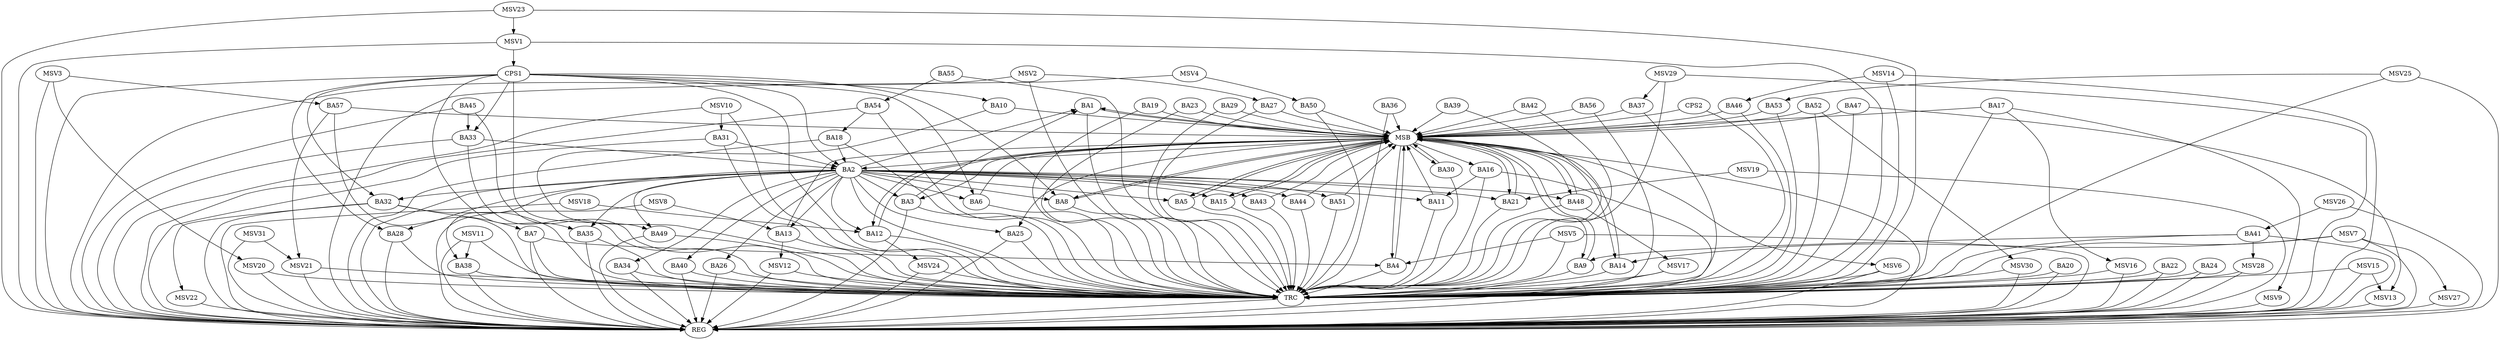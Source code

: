 strict digraph G {
  BA1 [ label="BA1" ];
  BA2 [ label="BA2" ];
  BA3 [ label="BA3" ];
  BA4 [ label="BA4" ];
  BA5 [ label="BA5" ];
  BA6 [ label="BA6" ];
  BA7 [ label="BA7" ];
  BA8 [ label="BA8" ];
  BA9 [ label="BA9" ];
  BA10 [ label="BA10" ];
  BA11 [ label="BA11" ];
  BA12 [ label="BA12" ];
  BA13 [ label="BA13" ];
  BA14 [ label="BA14" ];
  BA15 [ label="BA15" ];
  BA16 [ label="BA16" ];
  BA17 [ label="BA17" ];
  BA18 [ label="BA18" ];
  BA19 [ label="BA19" ];
  BA20 [ label="BA20" ];
  BA21 [ label="BA21" ];
  BA22 [ label="BA22" ];
  BA23 [ label="BA23" ];
  BA24 [ label="BA24" ];
  BA25 [ label="BA25" ];
  BA26 [ label="BA26" ];
  BA27 [ label="BA27" ];
  BA28 [ label="BA28" ];
  BA29 [ label="BA29" ];
  BA30 [ label="BA30" ];
  BA31 [ label="BA31" ];
  BA32 [ label="BA32" ];
  BA33 [ label="BA33" ];
  BA34 [ label="BA34" ];
  BA35 [ label="BA35" ];
  BA36 [ label="BA36" ];
  BA37 [ label="BA37" ];
  BA38 [ label="BA38" ];
  BA39 [ label="BA39" ];
  BA40 [ label="BA40" ];
  BA41 [ label="BA41" ];
  BA42 [ label="BA42" ];
  BA43 [ label="BA43" ];
  BA44 [ label="BA44" ];
  BA45 [ label="BA45" ];
  BA46 [ label="BA46" ];
  BA47 [ label="BA47" ];
  BA48 [ label="BA48" ];
  BA49 [ label="BA49" ];
  BA50 [ label="BA50" ];
  BA51 [ label="BA51" ];
  BA52 [ label="BA52" ];
  BA53 [ label="BA53" ];
  BA54 [ label="BA54" ];
  BA55 [ label="BA55" ];
  BA56 [ label="BA56" ];
  BA57 [ label="BA57" ];
  CPS1 [ label="CPS1" ];
  CPS2 [ label="CPS2" ];
  REG [ label="REG" ];
  MSB [ label="MSB" ];
  TRC [ label="TRC" ];
  MSV1 [ label="MSV1" ];
  MSV2 [ label="MSV2" ];
  MSV3 [ label="MSV3" ];
  MSV4 [ label="MSV4" ];
  MSV5 [ label="MSV5" ];
  MSV6 [ label="MSV6" ];
  MSV7 [ label="MSV7" ];
  MSV8 [ label="MSV8" ];
  MSV9 [ label="MSV9" ];
  MSV10 [ label="MSV10" ];
  MSV11 [ label="MSV11" ];
  MSV12 [ label="MSV12" ];
  MSV13 [ label="MSV13" ];
  MSV14 [ label="MSV14" ];
  MSV15 [ label="MSV15" ];
  MSV16 [ label="MSV16" ];
  MSV17 [ label="MSV17" ];
  MSV18 [ label="MSV18" ];
  MSV19 [ label="MSV19" ];
  MSV20 [ label="MSV20" ];
  MSV21 [ label="MSV21" ];
  MSV22 [ label="MSV22" ];
  MSV23 [ label="MSV23" ];
  MSV24 [ label="MSV24" ];
  MSV25 [ label="MSV25" ];
  MSV26 [ label="MSV26" ];
  MSV27 [ label="MSV27" ];
  MSV28 [ label="MSV28" ];
  MSV29 [ label="MSV29" ];
  MSV30 [ label="MSV30" ];
  MSV31 [ label="MSV31" ];
  BA2 -> BA1;
  BA3 -> BA1;
  BA7 -> BA4;
  BA16 -> BA11;
  BA18 -> BA2;
  BA31 -> BA2;
  BA32 -> BA7;
  BA33 -> BA2;
  BA41 -> BA9;
  BA45 -> BA33;
  BA54 -> BA18;
  BA55 -> BA54;
  CPS1 -> BA2;
  CPS1 -> BA8;
  CPS1 -> BA6;
  CPS1 -> BA49;
  CPS1 -> BA32;
  CPS1 -> BA33;
  CPS1 -> BA10;
  CPS1 -> BA35;
  CPS1 -> BA28;
  BA2 -> REG;
  BA3 -> REG;
  BA7 -> REG;
  BA16 -> REG;
  BA18 -> REG;
  BA20 -> REG;
  BA22 -> REG;
  BA24 -> REG;
  BA25 -> REG;
  BA26 -> REG;
  BA28 -> REG;
  BA31 -> REG;
  BA32 -> REG;
  BA33 -> REG;
  BA34 -> REG;
  BA35 -> REG;
  BA38 -> REG;
  BA40 -> REG;
  BA41 -> REG;
  BA45 -> REG;
  BA49 -> REG;
  BA54 -> REG;
  CPS1 -> REG;
  BA1 -> MSB;
  MSB -> BA2;
  MSB -> REG;
  BA4 -> MSB;
  BA5 -> MSB;
  BA6 -> MSB;
  MSB -> BA4;
  BA8 -> MSB;
  BA9 -> MSB;
  MSB -> BA5;
  BA10 -> MSB;
  BA11 -> MSB;
  MSB -> BA8;
  BA12 -> MSB;
  BA13 -> MSB;
  MSB -> BA1;
  BA14 -> MSB;
  BA15 -> MSB;
  MSB -> BA14;
  BA17 -> MSB;
  BA19 -> MSB;
  BA21 -> MSB;
  MSB -> BA15;
  BA23 -> MSB;
  MSB -> BA3;
  BA27 -> MSB;
  BA29 -> MSB;
  BA30 -> MSB;
  MSB -> BA25;
  BA36 -> MSB;
  BA37 -> MSB;
  MSB -> BA9;
  BA39 -> MSB;
  BA42 -> MSB;
  BA43 -> MSB;
  BA44 -> MSB;
  MSB -> BA12;
  BA46 -> MSB;
  MSB -> BA30;
  BA47 -> MSB;
  BA48 -> MSB;
  BA50 -> MSB;
  MSB -> BA48;
  BA51 -> MSB;
  MSB -> BA16;
  BA52 -> MSB;
  BA53 -> MSB;
  BA56 -> MSB;
  BA57 -> MSB;
  CPS2 -> MSB;
  MSB -> BA21;
  BA1 -> TRC;
  BA2 -> TRC;
  BA3 -> TRC;
  BA4 -> TRC;
  BA5 -> TRC;
  BA6 -> TRC;
  BA7 -> TRC;
  BA8 -> TRC;
  BA9 -> TRC;
  BA10 -> TRC;
  BA11 -> TRC;
  BA12 -> TRC;
  BA13 -> TRC;
  BA14 -> TRC;
  BA15 -> TRC;
  BA16 -> TRC;
  BA17 -> TRC;
  BA18 -> TRC;
  BA19 -> TRC;
  BA20 -> TRC;
  BA21 -> TRC;
  BA22 -> TRC;
  BA23 -> TRC;
  BA24 -> TRC;
  BA25 -> TRC;
  BA26 -> TRC;
  BA27 -> TRC;
  BA28 -> TRC;
  BA29 -> TRC;
  BA30 -> TRC;
  BA31 -> TRC;
  BA32 -> TRC;
  BA33 -> TRC;
  BA34 -> TRC;
  BA35 -> TRC;
  BA36 -> TRC;
  BA37 -> TRC;
  BA38 -> TRC;
  BA39 -> TRC;
  BA40 -> TRC;
  BA41 -> TRC;
  BA42 -> TRC;
  BA43 -> TRC;
  BA44 -> TRC;
  BA45 -> TRC;
  BA46 -> TRC;
  BA47 -> TRC;
  BA48 -> TRC;
  BA49 -> TRC;
  BA50 -> TRC;
  BA51 -> TRC;
  BA52 -> TRC;
  BA53 -> TRC;
  BA54 -> TRC;
  BA55 -> TRC;
  BA56 -> TRC;
  BA57 -> TRC;
  CPS1 -> TRC;
  CPS2 -> TRC;
  TRC -> REG;
  BA2 -> BA21;
  BA2 -> BA43;
  BA2 -> BA13;
  BA2 -> BA25;
  BA2 -> BA44;
  BA2 -> BA40;
  BA2 -> BA28;
  BA2 -> BA32;
  BA2 -> BA35;
  BA2 -> BA15;
  BA2 -> BA11;
  BA2 -> BA6;
  BA2 -> BA26;
  BA2 -> BA38;
  BA2 -> BA8;
  BA2 -> BA49;
  BA2 -> BA51;
  BA2 -> BA34;
  BA2 -> BA5;
  BA2 -> BA48;
  BA2 -> BA12;
  BA2 -> BA3;
  MSV1 -> CPS1;
  MSV1 -> REG;
  MSV1 -> TRC;
  MSV2 -> BA27;
  MSV2 -> REG;
  MSV2 -> TRC;
  MSV3 -> BA57;
  MSV3 -> REG;
  MSV4 -> BA50;
  MSV4 -> REG;
  MSV5 -> BA4;
  MSV5 -> REG;
  MSV5 -> TRC;
  MSB -> MSV6;
  MSV6 -> REG;
  MSV6 -> TRC;
  MSV7 -> BA14;
  MSV7 -> REG;
  MSV7 -> TRC;
  MSV8 -> BA13;
  MSV8 -> REG;
  BA17 -> MSV9;
  MSV9 -> REG;
  MSV10 -> BA31;
  MSV10 -> REG;
  MSV10 -> TRC;
  MSV11 -> BA38;
  MSV11 -> REG;
  MSV11 -> TRC;
  BA13 -> MSV12;
  MSV12 -> REG;
  MSV12 -> TRC;
  BA47 -> MSV13;
  MSV13 -> REG;
  MSV14 -> BA46;
  MSV14 -> REG;
  MSV14 -> TRC;
  MSV15 -> MSV13;
  MSV15 -> REG;
  MSV15 -> TRC;
  BA17 -> MSV16;
  MSV16 -> REG;
  MSV16 -> TRC;
  BA48 -> MSV17;
  MSV17 -> REG;
  MSV17 -> TRC;
  MSV18 -> BA12;
  MSV18 -> REG;
  MSV19 -> BA21;
  MSV19 -> REG;
  MSV3 -> MSV20;
  MSV20 -> REG;
  MSV20 -> TRC;
  BA57 -> MSV21;
  MSV21 -> REG;
  MSV21 -> TRC;
  BA32 -> MSV22;
  MSV22 -> REG;
  MSV23 -> MSV1;
  MSV23 -> REG;
  MSV23 -> TRC;
  BA12 -> MSV24;
  MSV24 -> REG;
  MSV24 -> TRC;
  MSV25 -> BA53;
  MSV25 -> REG;
  MSV25 -> TRC;
  MSV26 -> BA41;
  MSV26 -> REG;
  MSV7 -> MSV27;
  MSV27 -> REG;
  BA41 -> MSV28;
  MSV28 -> REG;
  MSV28 -> TRC;
  MSV29 -> BA37;
  MSV29 -> REG;
  MSV29 -> TRC;
  BA52 -> MSV30;
  MSV30 -> REG;
  MSV30 -> TRC;
  MSV31 -> MSV21;
  MSV31 -> REG;
}
